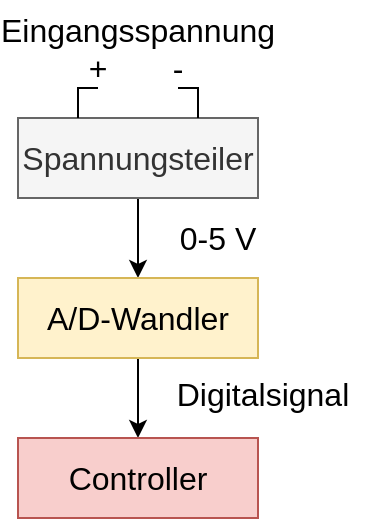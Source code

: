 <mxfile version="21.2.1" type="device">
  <diagram name="Seite-1" id="V5NU5Y46Tua4g4NHYdA3">
    <mxGraphModel dx="819" dy="573" grid="1" gridSize="10" guides="1" tooltips="1" connect="1" arrows="1" fold="1" page="1" pageScale="1" pageWidth="827" pageHeight="1169" math="0" shadow="0">
      <root>
        <mxCell id="0" />
        <mxCell id="1" parent="0" />
        <mxCell id="1f9rcjdDRATZ6msuM8hE-18" value="Digitalsignal" style="text;html=1;strokeColor=none;fillColor=default;align=center;verticalAlign=middle;whiteSpace=wrap;rounded=0;opacity=0;fontSize=16;" parent="1" vertex="1">
          <mxGeometry x="187" y="400" width="111" height="35" as="geometry" />
        </mxCell>
        <mxCell id="Z_Z999ksr62_ZLidgFL4-16" value="" style="edgeStyle=orthogonalEdgeStyle;rounded=0;orthogonalLoop=1;jettySize=auto;html=1;" edge="1" parent="1" source="1f9rcjdDRATZ6msuM8hE-1" target="1f9rcjdDRATZ6msuM8hE-2">
          <mxGeometry relative="1" as="geometry" />
        </mxCell>
        <mxCell id="1f9rcjdDRATZ6msuM8hE-1" value="&lt;font style=&quot;font-size: 16px;&quot;&gt;Spannungsteiler&lt;/font&gt;" style="rounded=0;whiteSpace=wrap;html=1;fontSize=16;fillColor=#f5f5f5;fontColor=#333333;strokeColor=#666666;" parent="1" vertex="1">
          <mxGeometry x="120" y="280" width="120" height="40" as="geometry" />
        </mxCell>
        <mxCell id="Z_Z999ksr62_ZLidgFL4-17" value="" style="edgeStyle=orthogonalEdgeStyle;rounded=0;orthogonalLoop=1;jettySize=auto;html=1;" edge="1" parent="1" source="1f9rcjdDRATZ6msuM8hE-2" target="1f9rcjdDRATZ6msuM8hE-3">
          <mxGeometry relative="1" as="geometry" />
        </mxCell>
        <mxCell id="1f9rcjdDRATZ6msuM8hE-2" value="&lt;font style=&quot;font-size: 16px;&quot;&gt;A/D-Wandler&lt;/font&gt;" style="rounded=0;whiteSpace=wrap;html=1;fontSize=16;fillColor=#fff2cc;strokeColor=#d6b656;" parent="1" vertex="1">
          <mxGeometry x="120" y="360" width="120" height="40" as="geometry" />
        </mxCell>
        <mxCell id="1f9rcjdDRATZ6msuM8hE-3" value="&lt;font style=&quot;font-size: 16px;&quot;&gt;Controller&lt;/font&gt;" style="rounded=0;whiteSpace=wrap;html=1;fontSize=16;fillColor=#f8cecc;strokeColor=#b85450;" parent="1" vertex="1">
          <mxGeometry x="120" y="440" width="120" height="40" as="geometry" />
        </mxCell>
        <mxCell id="1f9rcjdDRATZ6msuM8hE-12" value="Eingangsspannung" style="text;html=1;strokeColor=none;fillColor=none;align=center;verticalAlign=middle;whiteSpace=wrap;rounded=0;fontSize=16;" parent="1" vertex="1">
          <mxGeometry x="120" y="221" width="120" height="30" as="geometry" />
        </mxCell>
        <mxCell id="Z_Z999ksr62_ZLidgFL4-6" style="edgeStyle=orthogonalEdgeStyle;rounded=0;orthogonalLoop=1;jettySize=auto;html=1;exitX=0.5;exitY=1;exitDx=0;exitDy=0;entryX=0.75;entryY=0;entryDx=0;entryDy=0;endArrow=none;endFill=0;" edge="1" parent="1" source="1f9rcjdDRATZ6msuM8hE-23" target="1f9rcjdDRATZ6msuM8hE-1">
          <mxGeometry relative="1" as="geometry" />
        </mxCell>
        <mxCell id="1f9rcjdDRATZ6msuM8hE-23" value="&lt;font style=&quot;font-size: 16px;&quot;&gt;-&lt;/font&gt;" style="text;html=1;strokeColor=none;fillColor=none;align=center;verticalAlign=middle;whiteSpace=wrap;rounded=0;fontSize=16;" parent="1" vertex="1">
          <mxGeometry x="190" y="245" width="20" height="20" as="geometry" />
        </mxCell>
        <mxCell id="Z_Z999ksr62_ZLidgFL4-5" style="edgeStyle=orthogonalEdgeStyle;rounded=0;orthogonalLoop=1;jettySize=auto;html=1;exitX=0.5;exitY=1;exitDx=0;exitDy=0;entryX=0.25;entryY=0;entryDx=0;entryDy=0;endArrow=none;endFill=0;" edge="1" parent="1" source="1f9rcjdDRATZ6msuM8hE-25" target="1f9rcjdDRATZ6msuM8hE-1">
          <mxGeometry relative="1" as="geometry" />
        </mxCell>
        <mxCell id="1f9rcjdDRATZ6msuM8hE-25" value="+" style="text;html=1;strokeColor=none;fillColor=none;align=center;verticalAlign=middle;whiteSpace=wrap;rounded=0;fontSize=16;" parent="1" vertex="1">
          <mxGeometry x="150" y="245" width="20" height="20" as="geometry" />
        </mxCell>
        <mxCell id="1f9rcjdDRATZ6msuM8hE-13" value="0-5 V" style="text;html=1;strokeColor=none;fillColor=none;align=center;verticalAlign=middle;whiteSpace=wrap;rounded=0;fontSize=16;" parent="1" vertex="1">
          <mxGeometry x="190" y="330" width="60" height="20" as="geometry" />
        </mxCell>
      </root>
    </mxGraphModel>
  </diagram>
</mxfile>
